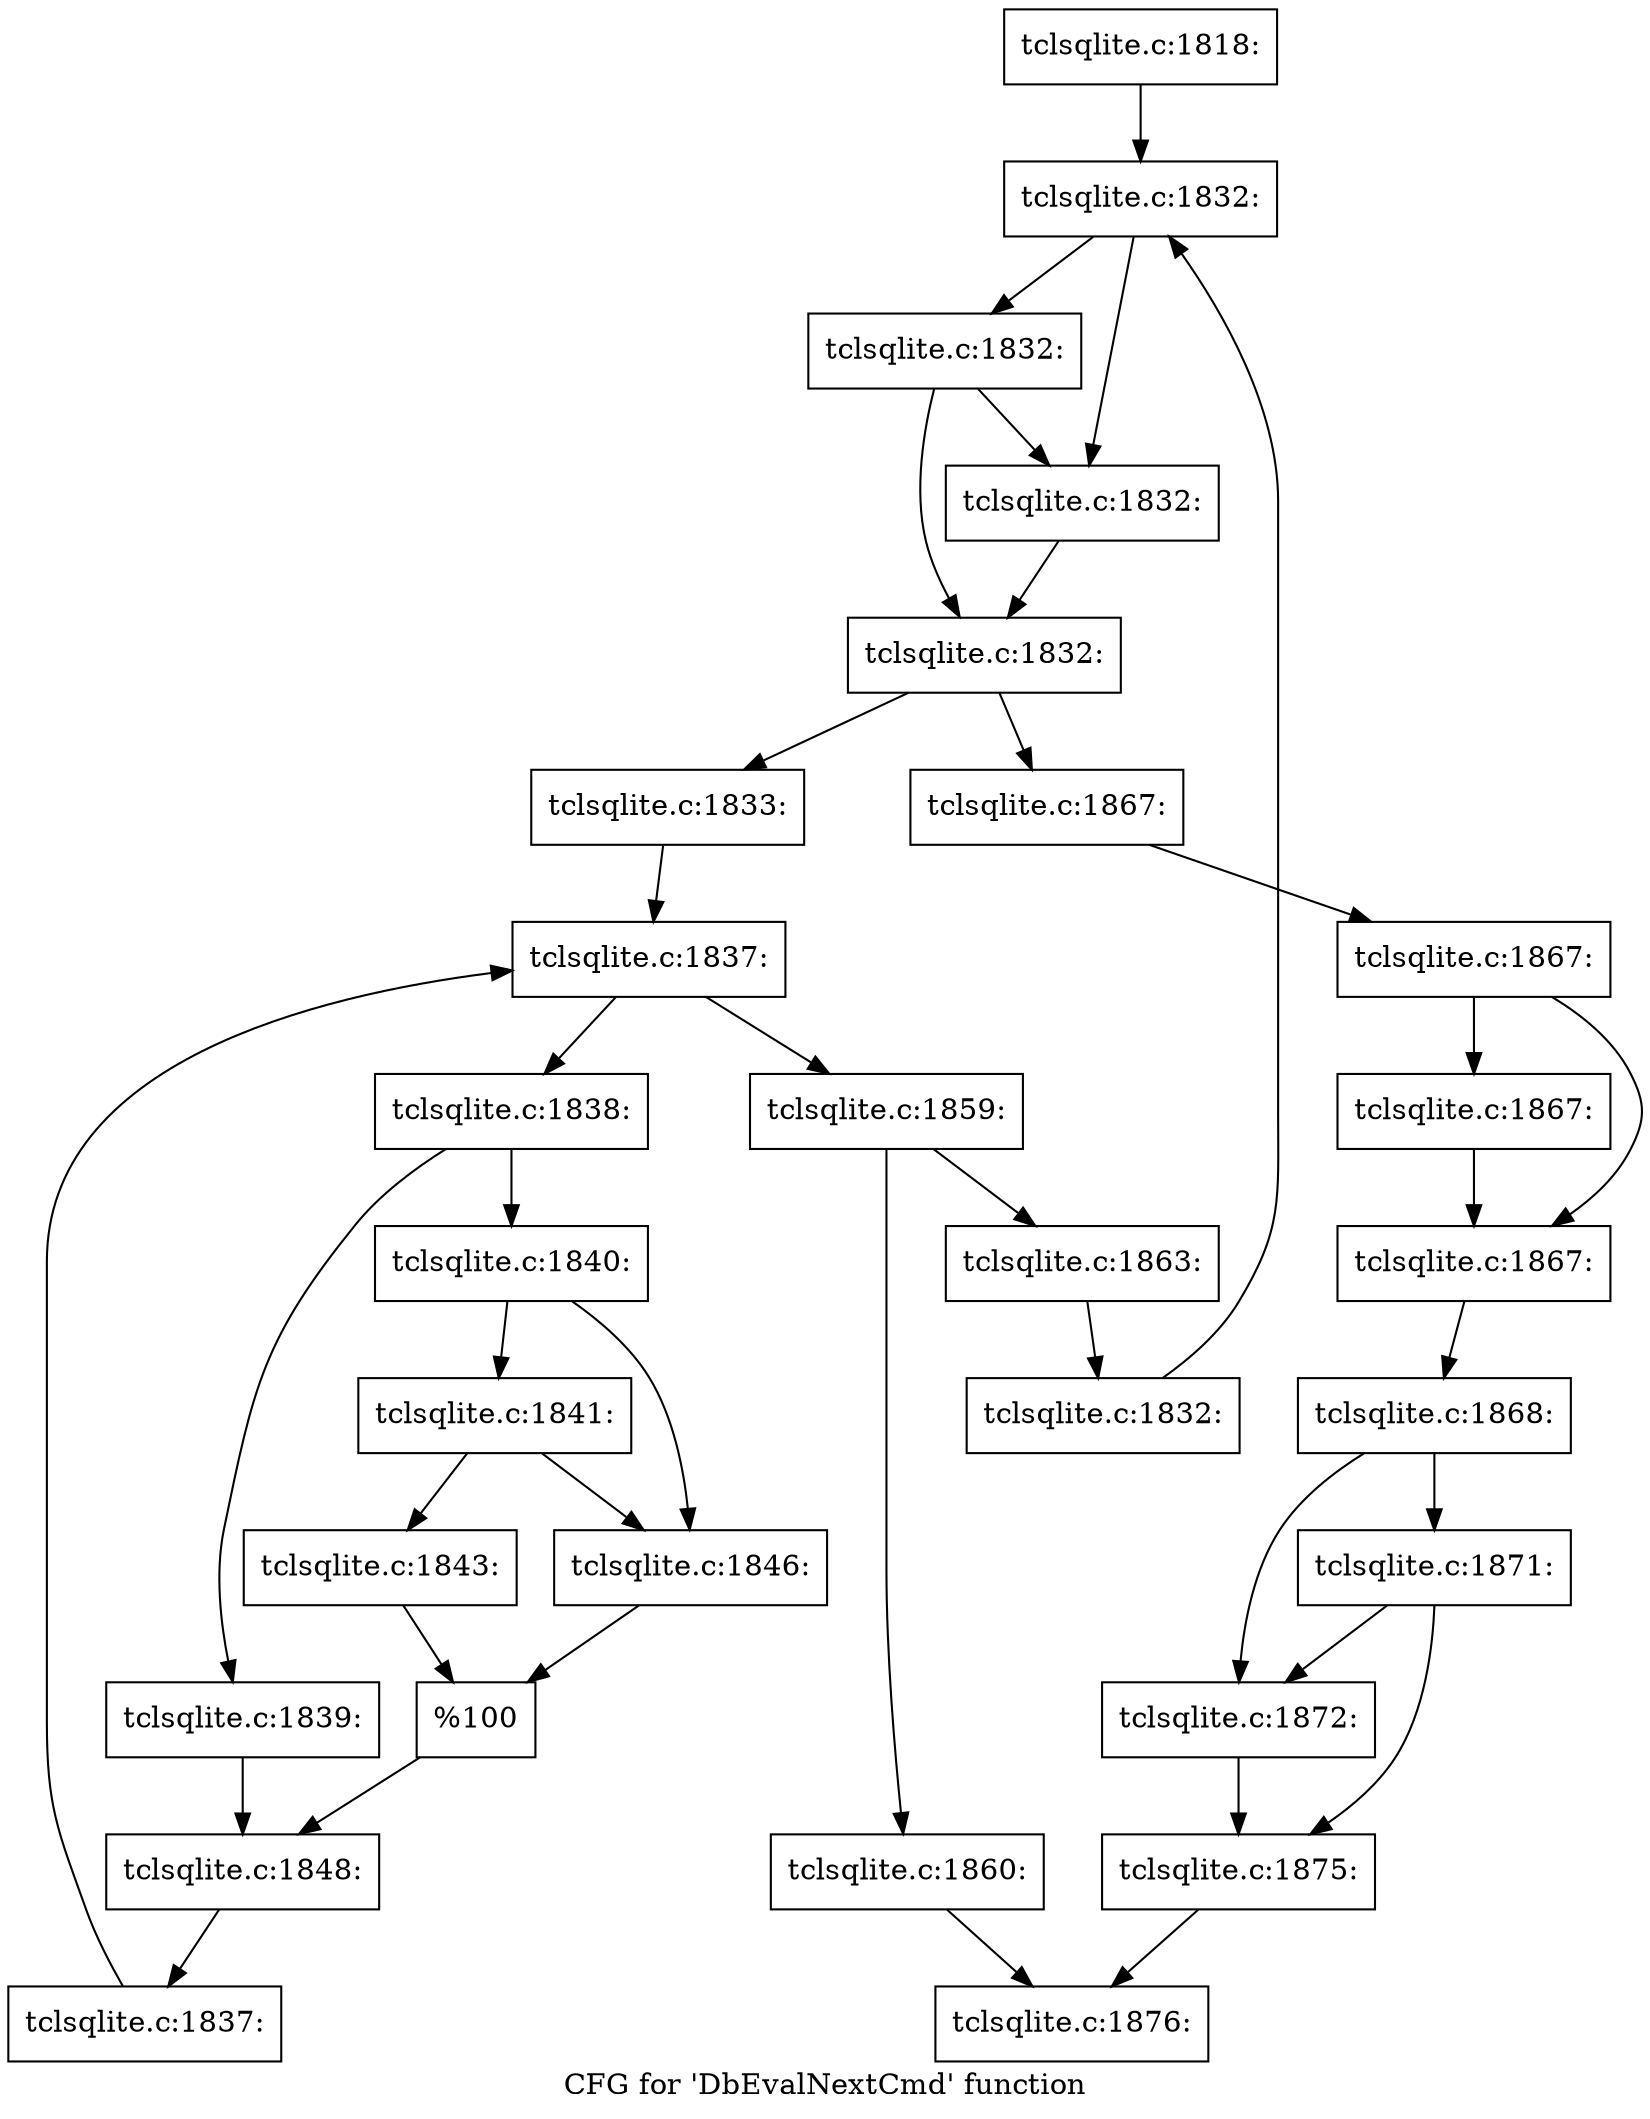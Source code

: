 digraph "CFG for 'DbEvalNextCmd' function" {
	label="CFG for 'DbEvalNextCmd' function";

	Node0x55a735aa33f0 [shape=record,label="{tclsqlite.c:1818:}"];
	Node0x55a735aa33f0 -> Node0x55a735ab1340;
	Node0x55a735ab1340 [shape=record,label="{tclsqlite.c:1832:}"];
	Node0x55a735ab1340 -> Node0x55a735ab1570;
	Node0x55a735ab1340 -> Node0x55a735ab15c0;
	Node0x55a735ab15c0 [shape=record,label="{tclsqlite.c:1832:}"];
	Node0x55a735ab15c0 -> Node0x55a735ab1570;
	Node0x55a735ab15c0 -> Node0x55a735ab1520;
	Node0x55a735ab1570 [shape=record,label="{tclsqlite.c:1832:}"];
	Node0x55a735ab1570 -> Node0x55a735ab1520;
	Node0x55a735ab1520 [shape=record,label="{tclsqlite.c:1832:}"];
	Node0x55a735ab1520 -> Node0x55a735ab2000;
	Node0x55a735ab1520 -> Node0x55a735ab14a0;
	Node0x55a735ab2000 [shape=record,label="{tclsqlite.c:1833:}"];
	Node0x55a735ab2000 -> Node0x55a735ab2e20;
	Node0x55a735ab2e20 [shape=record,label="{tclsqlite.c:1837:}"];
	Node0x55a735ab2e20 -> Node0x55a735ab3040;
	Node0x55a735ab2e20 -> Node0x55a735ab2c70;
	Node0x55a735ab3040 [shape=record,label="{tclsqlite.c:1838:}"];
	Node0x55a735ab3040 -> Node0x55a735ab34c0;
	Node0x55a735ab3040 -> Node0x55a735ab3560;
	Node0x55a735ab34c0 [shape=record,label="{tclsqlite.c:1839:}"];
	Node0x55a735ab34c0 -> Node0x55a735ab3510;
	Node0x55a735ab3560 [shape=record,label="{tclsqlite.c:1840:}"];
	Node0x55a735ab3560 -> Node0x55a735ab4090;
	Node0x55a735ab3560 -> Node0x55a735ab4040;
	Node0x55a735ab4090 [shape=record,label="{tclsqlite.c:1841:}"];
	Node0x55a735ab4090 -> Node0x55a735ab3e30;
	Node0x55a735ab4090 -> Node0x55a735ab4040;
	Node0x55a735ab3e30 [shape=record,label="{tclsqlite.c:1843:}"];
	Node0x55a735ab3e30 -> Node0x55a735ab3ff0;
	Node0x55a735ab4040 [shape=record,label="{tclsqlite.c:1846:}"];
	Node0x55a735ab4040 -> Node0x55a735ab3ff0;
	Node0x55a735ab3ff0 [shape=record,label="{%100}"];
	Node0x55a735ab3ff0 -> Node0x55a735ab3510;
	Node0x55a735ab3510 [shape=record,label="{tclsqlite.c:1848:}"];
	Node0x55a735ab3510 -> Node0x55a735ab2fb0;
	Node0x55a735ab2fb0 [shape=record,label="{tclsqlite.c:1837:}"];
	Node0x55a735ab2fb0 -> Node0x55a735ab2e20;
	Node0x55a735ab2c70 [shape=record,label="{tclsqlite.c:1859:}"];
	Node0x55a735ab2c70 -> Node0x55a735ab60d0;
	Node0x55a735ab2c70 -> Node0x55a735ab6850;
	Node0x55a735ab60d0 [shape=record,label="{tclsqlite.c:1860:}"];
	Node0x55a735ab60d0 -> Node0x55a735aa3570;
	Node0x55a735ab6850 [shape=record,label="{tclsqlite.c:1863:}"];
	Node0x55a735ab6850 -> Node0x55a735ab6800;
	Node0x55a735ab6800 [shape=record,label="{tclsqlite.c:1832:}"];
	Node0x55a735ab6800 -> Node0x55a735ab1340;
	Node0x55a735ab14a0 [shape=record,label="{tclsqlite.c:1867:}"];
	Node0x55a735ab14a0 -> Node0x55a735ab7f60;
	Node0x55a735ab7f60 [shape=record,label="{tclsqlite.c:1867:}"];
	Node0x55a735ab7f60 -> Node0x55a735ab83f0;
	Node0x55a735ab7f60 -> Node0x55a735ab8440;
	Node0x55a735ab83f0 [shape=record,label="{tclsqlite.c:1867:}"];
	Node0x55a735ab83f0 -> Node0x55a735ab8440;
	Node0x55a735ab8440 [shape=record,label="{tclsqlite.c:1867:}"];
	Node0x55a735ab8440 -> Node0x55a735ab6f90;
	Node0x55a735ab6f90 [shape=record,label="{tclsqlite.c:1868:}"];
	Node0x55a735ab6f90 -> Node0x55a735ab7f10;
	Node0x55a735ab6f90 -> Node0x55a735ab9310;
	Node0x55a735ab9310 [shape=record,label="{tclsqlite.c:1871:}"];
	Node0x55a735ab9310 -> Node0x55a735ab7f10;
	Node0x55a735ab9310 -> Node0x55a735ab92c0;
	Node0x55a735ab7f10 [shape=record,label="{tclsqlite.c:1872:}"];
	Node0x55a735ab7f10 -> Node0x55a735ab92c0;
	Node0x55a735ab92c0 [shape=record,label="{tclsqlite.c:1875:}"];
	Node0x55a735ab92c0 -> Node0x55a735aa3570;
	Node0x55a735aa3570 [shape=record,label="{tclsqlite.c:1876:}"];
}
